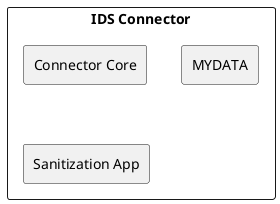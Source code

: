 @startuml connector
skinparam componentStyle rectangle

component "IDS Connector" as C {
    [Connector Core]
    [MYDATA]
    [Sanitization App]
}

@enduml